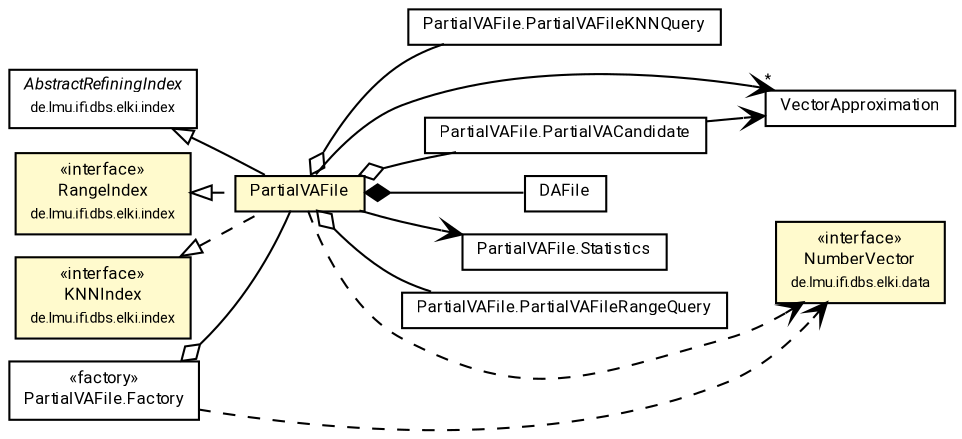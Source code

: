 #!/usr/local/bin/dot
#
# Class diagram 
# Generated by UMLGraph version R5_7_2-60-g0e99a6 (http://www.spinellis.gr/umlgraph/)
#

digraph G {
	graph [fontnames="svg"]
	edge [fontname="Roboto",fontsize=7,labelfontname="Roboto",labelfontsize=7,color="black"];
	node [fontname="Roboto",fontcolor="black",fontsize=8,shape=plaintext,margin=0,width=0,height=0];
	nodesep=0.15;
	ranksep=0.25;
	rankdir=LR;
	// de.lmu.ifi.dbs.elki.index.RangeIndex<O>
	c8099145 [label=<<table title="de.lmu.ifi.dbs.elki.index.RangeIndex" border="0" cellborder="1" cellspacing="0" cellpadding="2" bgcolor="LemonChiffon" href="../RangeIndex.html" target="_parent">
		<tr><td><table border="0" cellspacing="0" cellpadding="1">
		<tr><td align="center" balign="center"> &#171;interface&#187; </td></tr>
		<tr><td align="center" balign="center"> <font face="Roboto">RangeIndex</font> </td></tr>
		<tr><td align="center" balign="center"> <font face="Roboto" point-size="7.0">de.lmu.ifi.dbs.elki.index</font> </td></tr>
		</table></td></tr>
		</table>>, URL="../RangeIndex.html"];
	// de.lmu.ifi.dbs.elki.index.KNNIndex<O>
	c8099149 [label=<<table title="de.lmu.ifi.dbs.elki.index.KNNIndex" border="0" cellborder="1" cellspacing="0" cellpadding="2" bgcolor="LemonChiffon" href="../KNNIndex.html" target="_parent">
		<tr><td><table border="0" cellspacing="0" cellpadding="1">
		<tr><td align="center" balign="center"> &#171;interface&#187; </td></tr>
		<tr><td align="center" balign="center"> <font face="Roboto">KNNIndex</font> </td></tr>
		<tr><td align="center" balign="center"> <font face="Roboto" point-size="7.0">de.lmu.ifi.dbs.elki.index</font> </td></tr>
		</table></td></tr>
		</table>>, URL="../KNNIndex.html"];
	// de.lmu.ifi.dbs.elki.data.NumberVector
	c8099213 [label=<<table title="de.lmu.ifi.dbs.elki.data.NumberVector" border="0" cellborder="1" cellspacing="0" cellpadding="2" bgcolor="LemonChiffon" href="../../data/NumberVector.html" target="_parent">
		<tr><td><table border="0" cellspacing="0" cellpadding="1">
		<tr><td align="center" balign="center"> &#171;interface&#187; </td></tr>
		<tr><td align="center" balign="center"> <font face="Roboto">NumberVector</font> </td></tr>
		<tr><td align="center" balign="center"> <font face="Roboto" point-size="7.0">de.lmu.ifi.dbs.elki.data</font> </td></tr>
		</table></td></tr>
		</table>>, URL="../../data/NumberVector.html"];
	// de.lmu.ifi.dbs.elki.index.AbstractRefiningIndex<O>
	c8100366 [label=<<table title="de.lmu.ifi.dbs.elki.index.AbstractRefiningIndex" border="0" cellborder="1" cellspacing="0" cellpadding="2" href="../AbstractRefiningIndex.html" target="_parent">
		<tr><td><table border="0" cellspacing="0" cellpadding="1">
		<tr><td align="center" balign="center"> <font face="Roboto"><i>AbstractRefiningIndex</i></font> </td></tr>
		<tr><td align="center" balign="center"> <font face="Roboto" point-size="7.0">de.lmu.ifi.dbs.elki.index</font> </td></tr>
		</table></td></tr>
		</table>>, URL="../AbstractRefiningIndex.html"];
	// de.lmu.ifi.dbs.elki.index.vafile.VectorApproximation
	c8100654 [label=<<table title="de.lmu.ifi.dbs.elki.index.vafile.VectorApproximation" border="0" cellborder="1" cellspacing="0" cellpadding="2" href="VectorApproximation.html" target="_parent">
		<tr><td><table border="0" cellspacing="0" cellpadding="1">
		<tr><td align="center" balign="center"> <font face="Roboto">VectorApproximation</font> </td></tr>
		</table></td></tr>
		</table>>, URL="VectorApproximation.html"];
	// de.lmu.ifi.dbs.elki.index.vafile.DAFile
	c8100655 [label=<<table title="de.lmu.ifi.dbs.elki.index.vafile.DAFile" border="0" cellborder="1" cellspacing="0" cellpadding="2" href="DAFile.html" target="_parent">
		<tr><td><table border="0" cellspacing="0" cellpadding="1">
		<tr><td align="center" balign="center"> <font face="Roboto">DAFile</font> </td></tr>
		</table></td></tr>
		</table>>, URL="DAFile.html"];
	// de.lmu.ifi.dbs.elki.index.vafile.PartialVAFile<V extends de.lmu.ifi.dbs.elki.data.NumberVector>
	c8100656 [label=<<table title="de.lmu.ifi.dbs.elki.index.vafile.PartialVAFile" border="0" cellborder="1" cellspacing="0" cellpadding="2" bgcolor="lemonChiffon" href="PartialVAFile.html" target="_parent">
		<tr><td><table border="0" cellspacing="0" cellpadding="1">
		<tr><td align="center" balign="center"> <font face="Roboto">PartialVAFile</font> </td></tr>
		</table></td></tr>
		</table>>, URL="PartialVAFile.html"];
	// de.lmu.ifi.dbs.elki.index.vafile.PartialVAFile.Statistics
	c8100657 [label=<<table title="de.lmu.ifi.dbs.elki.index.vafile.PartialVAFile.Statistics" border="0" cellborder="1" cellspacing="0" cellpadding="2" href="PartialVAFile.Statistics.html" target="_parent">
		<tr><td><table border="0" cellspacing="0" cellpadding="1">
		<tr><td align="center" balign="center"> <font face="Roboto">PartialVAFile.Statistics</font> </td></tr>
		</table></td></tr>
		</table>>, URL="PartialVAFile.Statistics.html"];
	// de.lmu.ifi.dbs.elki.index.vafile.PartialVAFile.PartialVACandidate
	c8100658 [label=<<table title="de.lmu.ifi.dbs.elki.index.vafile.PartialVAFile.PartialVACandidate" border="0" cellborder="1" cellspacing="0" cellpadding="2" href="PartialVAFile.PartialVACandidate.html" target="_parent">
		<tr><td><table border="0" cellspacing="0" cellpadding="1">
		<tr><td align="center" balign="center"> <font face="Roboto">PartialVAFile.PartialVACandidate</font> </td></tr>
		</table></td></tr>
		</table>>, URL="PartialVAFile.PartialVACandidate.html"];
	// de.lmu.ifi.dbs.elki.index.vafile.PartialVAFile<V extends de.lmu.ifi.dbs.elki.data.NumberVector>.PartialVAFileRangeQuery
	c8100659 [label=<<table title="de.lmu.ifi.dbs.elki.index.vafile.PartialVAFile.PartialVAFileRangeQuery" border="0" cellborder="1" cellspacing="0" cellpadding="2" href="PartialVAFile.PartialVAFileRangeQuery.html" target="_parent">
		<tr><td><table border="0" cellspacing="0" cellpadding="1">
		<tr><td align="center" balign="center"> <font face="Roboto">PartialVAFile.PartialVAFileRangeQuery</font> </td></tr>
		</table></td></tr>
		</table>>, URL="PartialVAFile.PartialVAFileRangeQuery.html"];
	// de.lmu.ifi.dbs.elki.index.vafile.PartialVAFile<V extends de.lmu.ifi.dbs.elki.data.NumberVector>.PartialVAFileKNNQuery
	c8100660 [label=<<table title="de.lmu.ifi.dbs.elki.index.vafile.PartialVAFile.PartialVAFileKNNQuery" border="0" cellborder="1" cellspacing="0" cellpadding="2" href="PartialVAFile.PartialVAFileKNNQuery.html" target="_parent">
		<tr><td><table border="0" cellspacing="0" cellpadding="1">
		<tr><td align="center" balign="center"> <font face="Roboto">PartialVAFile.PartialVAFileKNNQuery</font> </td></tr>
		</table></td></tr>
		</table>>, URL="PartialVAFile.PartialVAFileKNNQuery.html"];
	// de.lmu.ifi.dbs.elki.index.vafile.PartialVAFile.Factory<V extends de.lmu.ifi.dbs.elki.data.NumberVector>
	c8100662 [label=<<table title="de.lmu.ifi.dbs.elki.index.vafile.PartialVAFile.Factory" border="0" cellborder="1" cellspacing="0" cellpadding="2" href="PartialVAFile.Factory.html" target="_parent">
		<tr><td><table border="0" cellspacing="0" cellpadding="1">
		<tr><td align="center" balign="center"> &#171;factory&#187; </td></tr>
		<tr><td align="center" balign="center"> <font face="Roboto">PartialVAFile.Factory</font> </td></tr>
		</table></td></tr>
		</table>>, URL="PartialVAFile.Factory.html"];
	// de.lmu.ifi.dbs.elki.index.vafile.PartialVAFile<V extends de.lmu.ifi.dbs.elki.data.NumberVector> extends de.lmu.ifi.dbs.elki.index.AbstractRefiningIndex<O>
	c8100366 -> c8100656 [arrowtail=empty,dir=back,weight=10];
	// de.lmu.ifi.dbs.elki.index.vafile.PartialVAFile<V extends de.lmu.ifi.dbs.elki.data.NumberVector> implements de.lmu.ifi.dbs.elki.index.KNNIndex<O>
	c8099149 -> c8100656 [arrowtail=empty,style=dashed,dir=back,weight=9];
	// de.lmu.ifi.dbs.elki.index.vafile.PartialVAFile<V extends de.lmu.ifi.dbs.elki.data.NumberVector> implements de.lmu.ifi.dbs.elki.index.RangeIndex<O>
	c8099145 -> c8100656 [arrowtail=empty,style=dashed,dir=back,weight=9];
	// de.lmu.ifi.dbs.elki.index.vafile.PartialVAFile<V extends de.lmu.ifi.dbs.elki.data.NumberVector> composed de.lmu.ifi.dbs.elki.index.vafile.DAFile
	c8100656 -> c8100655 [arrowhead=none,arrowtail=diamond,dir=back,weight=6];
	// de.lmu.ifi.dbs.elki.index.vafile.PartialVAFile<V extends de.lmu.ifi.dbs.elki.data.NumberVector> has de.lmu.ifi.dbs.elki.index.vafile.PartialVAFile.PartialVACandidate
	c8100656 -> c8100658 [arrowhead=none,arrowtail=ediamond,dir=back,weight=4];
	// de.lmu.ifi.dbs.elki.index.vafile.PartialVAFile<V extends de.lmu.ifi.dbs.elki.data.NumberVector> has de.lmu.ifi.dbs.elki.index.vafile.PartialVAFile<V extends de.lmu.ifi.dbs.elki.data.NumberVector>.PartialVAFileRangeQuery
	c8100656 -> c8100659 [arrowhead=none,arrowtail=ediamond,dir=back,weight=4];
	// de.lmu.ifi.dbs.elki.index.vafile.PartialVAFile<V extends de.lmu.ifi.dbs.elki.data.NumberVector> has de.lmu.ifi.dbs.elki.index.vafile.PartialVAFile<V extends de.lmu.ifi.dbs.elki.data.NumberVector>.PartialVAFileKNNQuery
	c8100656 -> c8100660 [arrowhead=none,arrowtail=ediamond,dir=back,weight=4];
	// de.lmu.ifi.dbs.elki.index.vafile.PartialVAFile.Factory<V extends de.lmu.ifi.dbs.elki.data.NumberVector> has de.lmu.ifi.dbs.elki.index.vafile.PartialVAFile<V extends de.lmu.ifi.dbs.elki.data.NumberVector>
	c8100662 -> c8100656 [arrowhead=none,arrowtail=ediamond,dir=back,weight=4];
	// de.lmu.ifi.dbs.elki.index.vafile.PartialVAFile<V extends de.lmu.ifi.dbs.elki.data.NumberVector> navassoc de.lmu.ifi.dbs.elki.index.vafile.PartialVAFile.Statistics
	c8100656 -> c8100657 [arrowhead=open,weight=1];
	// de.lmu.ifi.dbs.elki.index.vafile.PartialVAFile<V extends de.lmu.ifi.dbs.elki.data.NumberVector> navassoc de.lmu.ifi.dbs.elki.index.vafile.VectorApproximation
	c8100656 -> c8100654 [arrowhead=open,weight=1,headlabel="*"];
	// de.lmu.ifi.dbs.elki.index.vafile.PartialVAFile.PartialVACandidate navassoc de.lmu.ifi.dbs.elki.index.vafile.VectorApproximation
	c8100658 -> c8100654 [arrowhead=open,weight=1];
	// de.lmu.ifi.dbs.elki.index.vafile.PartialVAFile<V extends de.lmu.ifi.dbs.elki.data.NumberVector> depend de.lmu.ifi.dbs.elki.data.NumberVector
	c8100656 -> c8099213 [arrowhead=open,style=dashed,weight=0];
	// de.lmu.ifi.dbs.elki.index.vafile.PartialVAFile.Factory<V extends de.lmu.ifi.dbs.elki.data.NumberVector> depend de.lmu.ifi.dbs.elki.data.NumberVector
	c8100662 -> c8099213 [arrowhead=open,style=dashed,weight=0];
}


